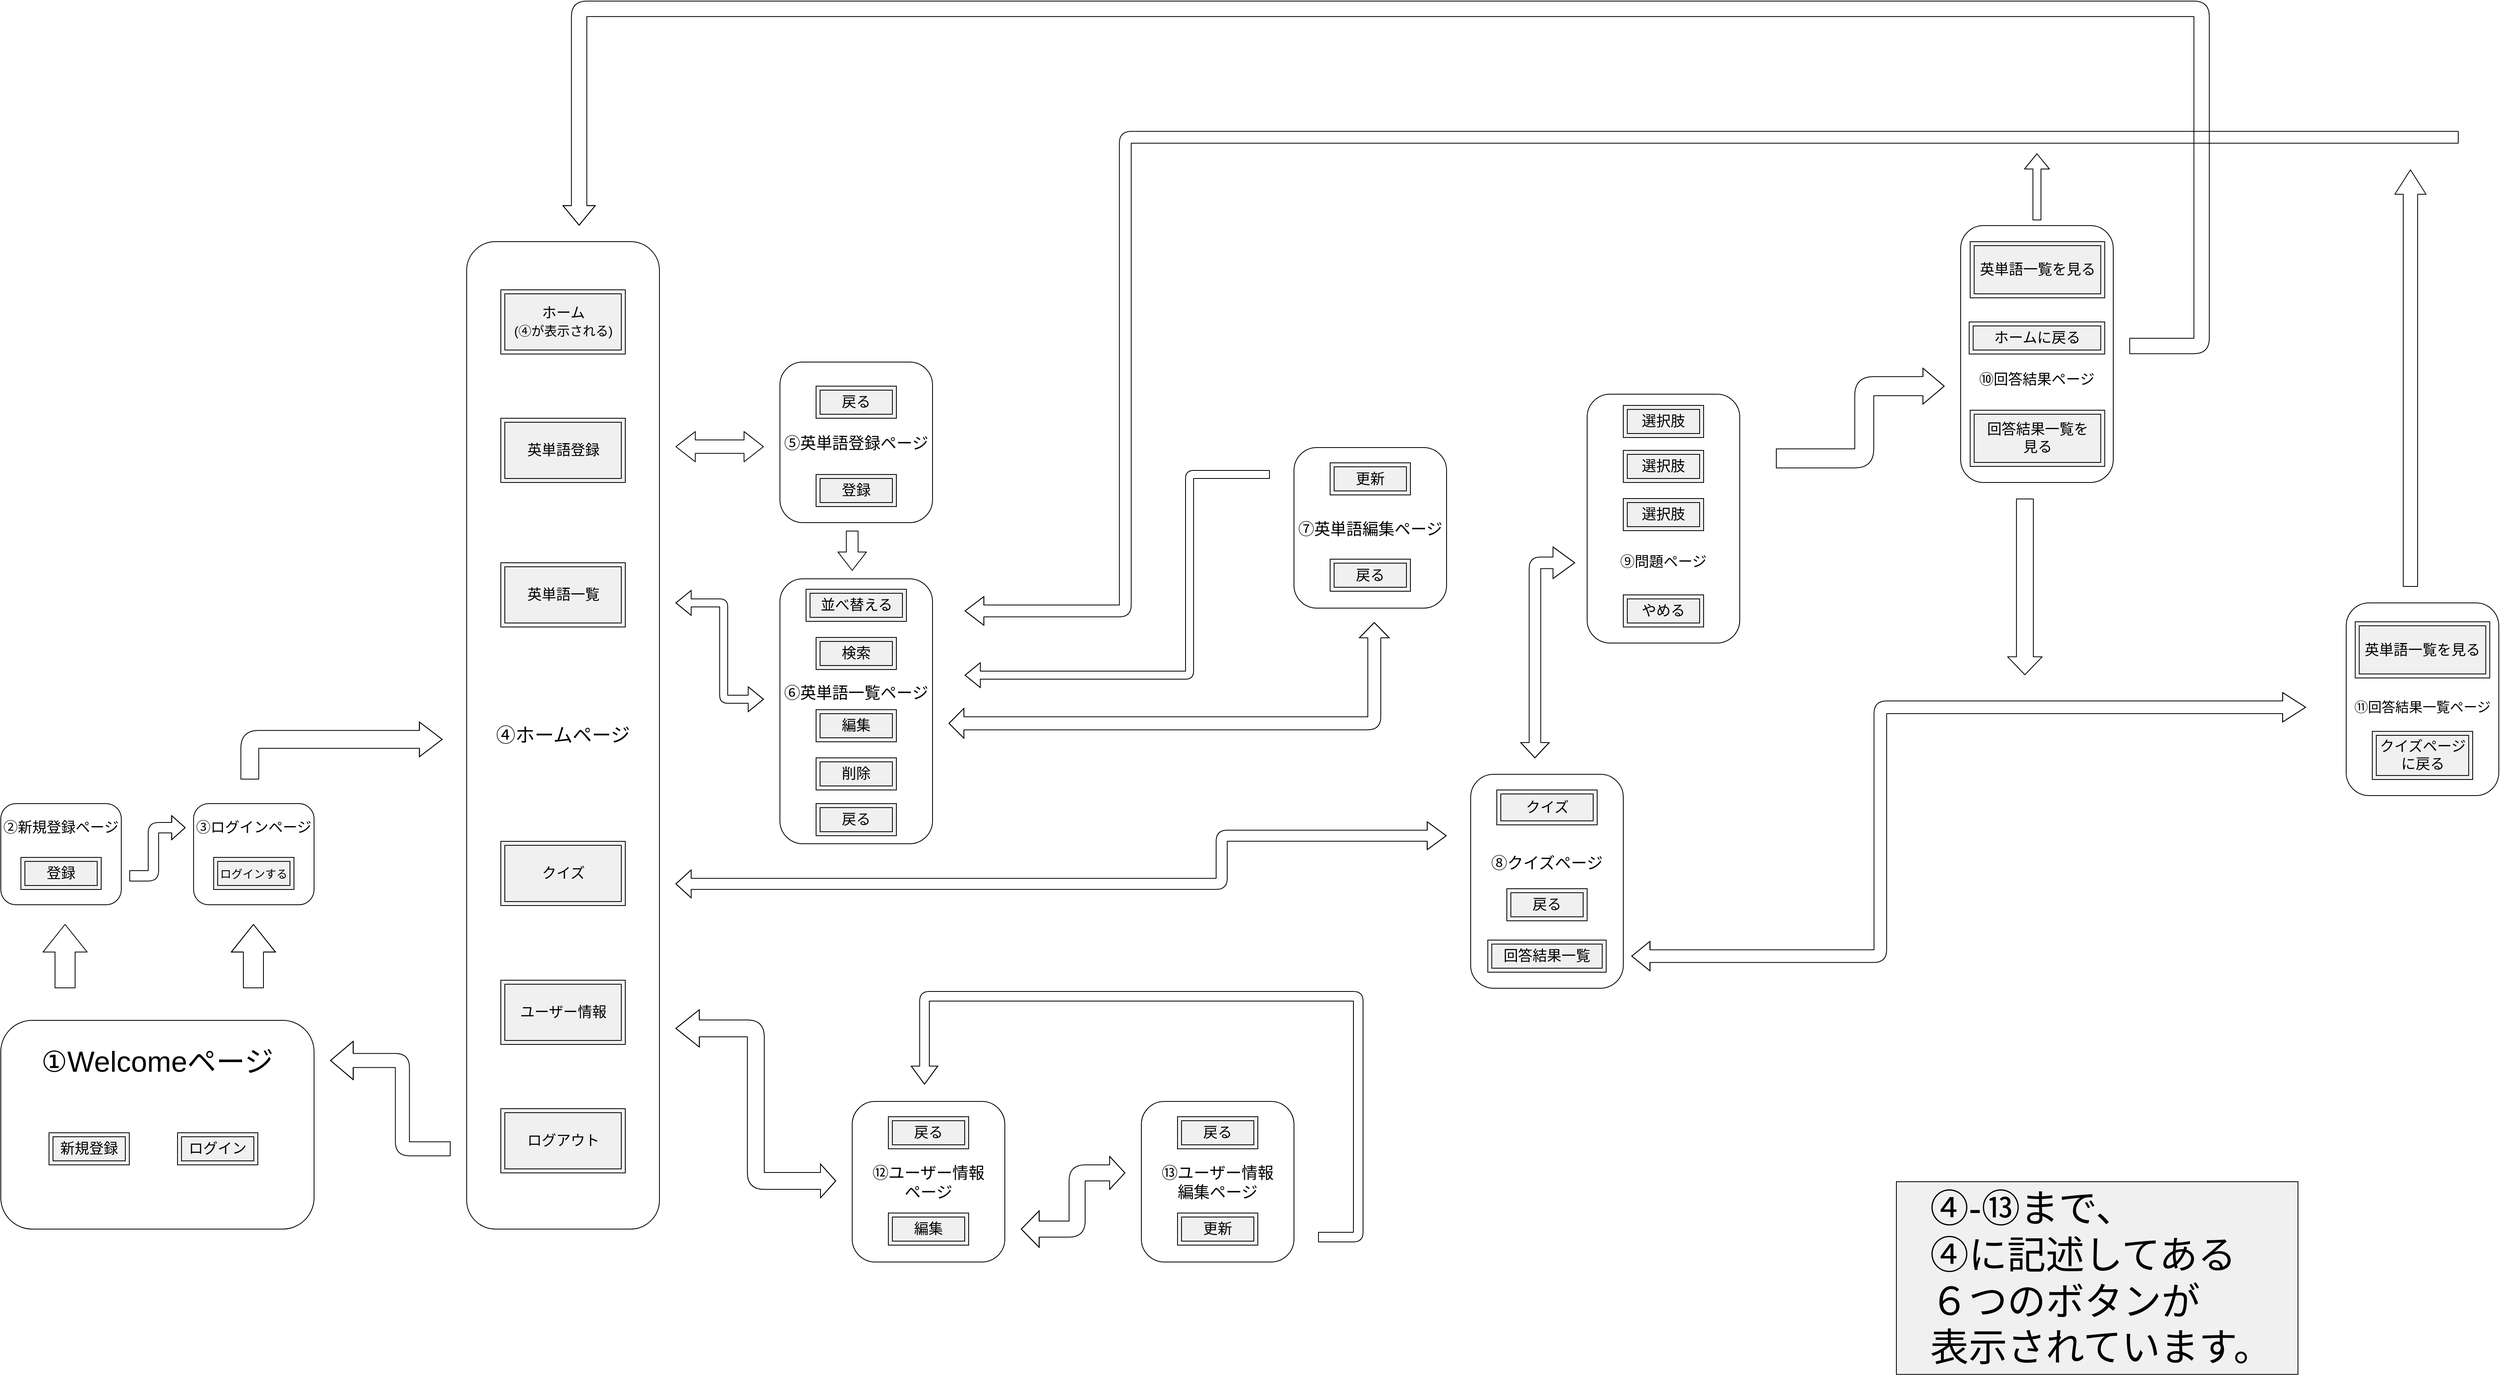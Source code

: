 <mxfile>
    <diagram id="eeRmMyjX6al6sOS1wHxZ" name="ページ1">
        <mxGraphModel dx="3563" dy="2704" grid="1" gridSize="10" guides="1" tooltips="1" connect="1" arrows="1" fold="1" page="1" pageScale="1" pageWidth="1169" pageHeight="827" background="none" math="0" shadow="0">
            <root>
                <mxCell id="0"/>
                <mxCell id="1" parent="0"/>
                <mxCell id="pjCaoodRMKd7GvoV4DiN-74" value="&lt;font style=&quot;font-size: 24px;&quot;&gt;④ホームページ&lt;br&gt;&lt;/font&gt;" style="rounded=1;whiteSpace=wrap;html=1;" parent="1" vertex="1">
                    <mxGeometry x="660" y="70" width="240" height="1230" as="geometry"/>
                </mxCell>
                <mxCell id="pjCaoodRMKd7GvoV4DiN-76" value="&lt;font style=&quot;font-size: 18px;&quot;&gt;②新規登録ページ&lt;br&gt;&lt;br&gt;&lt;br&gt;&lt;br&gt;&lt;/font&gt;" style="rounded=1;whiteSpace=wrap;html=1;" parent="1" vertex="1">
                    <mxGeometry x="80" y="770" width="150" height="126" as="geometry"/>
                </mxCell>
                <mxCell id="pjCaoodRMKd7GvoV4DiN-77" value="&lt;font style=&quot;&quot;&gt;&lt;font style=&quot;font-size: 36px;&quot;&gt;①Welcomeページ&lt;br&gt;&lt;/font&gt;&lt;br&gt;&lt;br&gt;&lt;br&gt;&lt;br&gt;&lt;br&gt;&lt;br&gt;&lt;br&gt;&lt;br&gt;&lt;br&gt;&lt;br&gt;&lt;br&gt;&lt;/font&gt;" style="rounded=1;whiteSpace=wrap;html=1;" parent="1" vertex="1">
                    <mxGeometry x="80" y="1040" width="390" height="260" as="geometry"/>
                </mxCell>
                <mxCell id="4" value="&lt;font style=&quot;font-size: 18px;&quot;&gt;③ログインページ&lt;br&gt;&lt;br&gt;&lt;br&gt;&lt;br&gt;&lt;/font&gt;" style="rounded=1;whiteSpace=wrap;html=1;" parent="1" vertex="1">
                    <mxGeometry x="320" y="770" width="150" height="126" as="geometry"/>
                </mxCell>
                <mxCell id="13" value="&lt;blockquote style=&quot;margin: 0 0 0 40px; border: none; padding: 0px;&quot;&gt;&lt;div style=&quot;&quot;&gt;&lt;span style=&quot;font-size: 48px; background-color: initial;&quot;&gt;④-⑬まで、&lt;/span&gt;&lt;/div&gt;&lt;div style=&quot;&quot;&gt;&lt;span style=&quot;font-size: 48px; background-color: initial;&quot;&gt;④に記述してある&lt;/span&gt;&lt;/div&gt;&lt;font style=&quot;font-size: 48px;&quot;&gt;&lt;div style=&quot;&quot;&gt;&lt;span style=&quot;background-color: initial;&quot;&gt;６つのボタンが&lt;/span&gt;&lt;/div&gt;&lt;div style=&quot;&quot;&gt;&lt;span style=&quot;background-color: initial;&quot;&gt;表示されています。&lt;/span&gt;&lt;/div&gt;&lt;/font&gt;&lt;/blockquote&gt;" style="text;html=1;align=left;verticalAlign=middle;resizable=0;points=[];autosize=1;strokeColor=#000000;fillColor=#F0F0F0;fontSize=36;" parent="1" vertex="1">
                    <mxGeometry x="2440" y="1241" width="500" height="240" as="geometry"/>
                </mxCell>
                <mxCell id="28" value="Entity" style="shape=ext;margin=3;double=1;whiteSpace=wrap;html=1;align=center;strokeColor=#000000;fontSize=18;fillColor=#F0F0F0;" parent="1" vertex="1">
                    <mxGeometry x="105" y="837" width="100" height="40" as="geometry"/>
                </mxCell>
                <mxCell id="30" value="&lt;span style=&quot;background-color: rgb(240, 240, 240);&quot;&gt;&lt;font color=&quot;#000000&quot;&gt;新規登録&lt;/font&gt;&lt;/span&gt;" style="shape=ext;margin=3;double=1;whiteSpace=wrap;html=1;align=center;strokeColor=#000000;fontSize=18;fillColor=#F0F0F0;" parent="1" vertex="1">
                    <mxGeometry x="140" y="1180" width="100" height="40" as="geometry"/>
                </mxCell>
                <mxCell id="31" value="&lt;font color=&quot;#000000&quot;&gt;&lt;span style=&quot;background-color: rgb(240, 240, 240);&quot;&gt;ログイン&lt;/span&gt;&lt;/font&gt;" style="shape=ext;margin=3;double=1;whiteSpace=wrap;html=1;align=center;strokeColor=#000000;fontSize=18;fillColor=#F0F0F0;" parent="1" vertex="1">
                    <mxGeometry x="300" y="1180" width="100" height="40" as="geometry"/>
                </mxCell>
                <mxCell id="32" value="&lt;font color=&quot;#000000&quot;&gt;&lt;span style=&quot;background-color: rgb(240, 240, 240);&quot;&gt;登録&lt;/span&gt;&lt;/font&gt;" style="shape=ext;margin=3;double=1;whiteSpace=wrap;html=1;align=center;strokeColor=#000000;fontSize=18;fillColor=#F0F0F0;" parent="1" vertex="1">
                    <mxGeometry x="105" y="837" width="100" height="40" as="geometry"/>
                </mxCell>
                <mxCell id="39" value="&lt;font color=&quot;#000000&quot;&gt;&lt;span style=&quot;background-color: rgb(240, 240, 240);&quot;&gt;クイズ&lt;/span&gt;&lt;/font&gt;" style="shape=ext;margin=3;double=1;whiteSpace=wrap;html=1;align=center;strokeColor=#000000;fontSize=18;fillColor=#F0F0F0;" parent="1" vertex="1">
                    <mxGeometry x="702.5" y="817" width="155" height="80" as="geometry"/>
                </mxCell>
                <mxCell id="40" value="&lt;span style=&quot;color: rgb(0, 0, 0); background-color: rgb(240, 240, 240);&quot;&gt;ユーザー情報&lt;/span&gt;" style="shape=ext;margin=3;double=1;whiteSpace=wrap;html=1;align=center;strokeColor=#000000;fontSize=18;fillColor=#F0F0F0;" parent="1" vertex="1">
                    <mxGeometry x="702.5" y="990" width="155" height="80" as="geometry"/>
                </mxCell>
                <mxCell id="41" value="&lt;span style=&quot;color: rgb(0, 0, 0); background-color: rgb(240, 240, 240);&quot;&gt;ログアウト&lt;/span&gt;" style="shape=ext;margin=3;double=1;whiteSpace=wrap;html=1;align=center;strokeColor=#000000;fontSize=18;fillColor=#F0F0F0;" parent="1" vertex="1">
                    <mxGeometry x="702.5" y="1150" width="155" height="80" as="geometry"/>
                </mxCell>
                <mxCell id="57" value="" style="shape=flexArrow;endArrow=classic;html=1;endWidth=29;endSize=11.13;width=25;" parent="1" edge="1">
                    <mxGeometry width="50" height="50" relative="1" as="geometry">
                        <mxPoint x="160" y="1000" as="sourcePoint"/>
                        <mxPoint x="160" y="920" as="targetPoint"/>
                    </mxGeometry>
                </mxCell>
                <mxCell id="58" value="" style="shape=flexArrow;endArrow=classic;html=1;endWidth=29;endSize=11.13;width=25;" parent="1" edge="1">
                    <mxGeometry width="50" height="50" relative="1" as="geometry">
                        <mxPoint x="394.5" y="1000" as="sourcePoint"/>
                        <mxPoint x="394.5" y="920" as="targetPoint"/>
                        <Array as="points">
                            <mxPoint x="394.5" y="970"/>
                        </Array>
                    </mxGeometry>
                </mxCell>
                <mxCell id="59" value="&lt;font style=&quot;font-size: 14px;&quot; color=&quot;#000000&quot;&gt;&lt;span style=&quot;background-color: rgb(240, 240, 240);&quot;&gt;ログインする&lt;/span&gt;&lt;/font&gt;" style="shape=ext;margin=3;double=1;whiteSpace=wrap;html=1;align=center;strokeColor=#000000;fontSize=18;fillColor=#F0F0F0;" parent="1" vertex="1">
                    <mxGeometry x="345" y="837" width="100" height="40" as="geometry"/>
                </mxCell>
                <mxCell id="60" value="" style="shape=flexArrow;endArrow=classic;html=1;endWidth=29.375;endSize=9.087;width=17.5;" parent="1" edge="1">
                    <mxGeometry width="50" height="50" relative="1" as="geometry">
                        <mxPoint x="640" y="1200" as="sourcePoint"/>
                        <mxPoint x="490" y="1090" as="targetPoint"/>
                        <Array as="points">
                            <mxPoint x="580" y="1200"/>
                            <mxPoint x="580" y="1090"/>
                        </Array>
                    </mxGeometry>
                </mxCell>
                <mxCell id="74" value="" style="shape=flexArrow;endArrow=classic;html=1;fontSize=14;width=22.286;endSize=9.103;" parent="1" edge="1">
                    <mxGeometry width="50" height="50" relative="1" as="geometry">
                        <mxPoint x="390" y="740" as="sourcePoint"/>
                        <mxPoint x="630" y="690" as="targetPoint"/>
                        <Array as="points">
                            <mxPoint x="390" y="690"/>
                        </Array>
                    </mxGeometry>
                </mxCell>
                <mxCell id="81" value="&lt;span style=&quot;color: rgb(0, 0, 0); background-color: rgb(240, 240, 240);&quot;&gt;ホーム&lt;br&gt;&lt;font size=&quot;3&quot;&gt;(④が表示される)&lt;/font&gt;&lt;br&gt;&lt;/span&gt;" style="shape=ext;margin=3;double=1;whiteSpace=wrap;html=1;align=center;strokeColor=#000000;fontSize=18;fillColor=#F0F0F0;" parent="1" vertex="1">
                    <mxGeometry x="702.5" y="130" width="155" height="80" as="geometry"/>
                </mxCell>
                <mxCell id="82" value="" style="shape=flexArrow;endArrow=classic;html=1;endWidth=16;endSize=5.262;width=12.973;" parent="1" edge="1">
                    <mxGeometry width="50" height="50" relative="1" as="geometry">
                        <mxPoint x="240" y="860" as="sourcePoint"/>
                        <mxPoint x="310" y="800" as="targetPoint"/>
                        <Array as="points">
                            <mxPoint x="270" y="860"/>
                            <mxPoint x="270" y="800"/>
                        </Array>
                    </mxGeometry>
                </mxCell>
                <mxCell id="83" value="&lt;span style=&quot;color: rgb(0, 0, 0); background-color: rgb(240, 240, 240);&quot;&gt;英単語登録&lt;br&gt;&lt;/span&gt;" style="shape=ext;margin=3;double=1;whiteSpace=wrap;html=1;align=center;strokeColor=#000000;fontSize=18;fillColor=#F0F0F0;" parent="1" vertex="1">
                    <mxGeometry x="702.5" y="290" width="155" height="80" as="geometry"/>
                </mxCell>
                <mxCell id="85" value="&lt;span style=&quot;color: rgb(0, 0, 0); background-color: rgb(240, 240, 240);&quot;&gt;英単語一覧&lt;br&gt;&lt;/span&gt;" style="shape=ext;margin=3;double=1;whiteSpace=wrap;html=1;align=center;strokeColor=#000000;fontSize=18;fillColor=#F0F0F0;" parent="1" vertex="1">
                    <mxGeometry x="702.5" y="470" width="155" height="80" as="geometry"/>
                </mxCell>
                <mxCell id="86" value="&lt;font style=&quot;font-size: 20px;&quot;&gt;⑫ユーザー情報&lt;br&gt;ページ&lt;/font&gt;" style="rounded=1;whiteSpace=wrap;html=1;" parent="1" vertex="1">
                    <mxGeometry x="1140" y="1141" width="190" height="200" as="geometry"/>
                </mxCell>
                <mxCell id="87" value="&lt;font color=&quot;#000000&quot;&gt;&lt;span style=&quot;background-color: rgb(240, 240, 240);&quot;&gt;戻る&lt;/span&gt;&lt;/font&gt;&lt;span style=&quot;color: rgba(0, 0, 0, 0); font-family: monospace; font-size: 0px; text-align: start;&quot;&gt;%3CmxGraphModel%3E%3Croot%3E%3CmxCell%20id%3D%220%22%2F%3E%3CmxCell%20id%3D%221%22%20parent%3D%220%22%2F%3E%3CmxCell%20id%3D%222%22%20value%3D%22%26lt%3Bfont%20color%3D%26quot%3B%23000000%26quot%3B%26gt%3B%26lt%3Bspan%20style%3D%26quot%3Bbackground-color%3A%20rgb(240%2C%20240%2C%20240)%3B%26quot%3B%26gt%3B%E3%83%AD%E3%82%B0%E3%82%A4%E3%83%B3%26lt%3B%2Fspan%26gt%3B%26lt%3B%2Ffont%26gt%3B%22%20style%3D%22shape%3Dext%3Bmargin%3D3%3Bdouble%3D1%3BwhiteSpace%3Dwrap%3Bhtml%3D1%3Balign%3Dcenter%3BstrokeColor%3D%23000000%3BfontSize%3D18%3BfillColor%3D%23F0F0F0%3B%22%20vertex%3D%221%22%20parent%3D%221%22%3E%3CmxGeometry%20x%3D%22300%22%20y%3D%221180%22%20width%3D%22100%22%20height%3D%2240%22%20as%3D%22geometry%22%2F%3E%3C%2FmxCell%3E%3C%2Froot%3E%3C%2FmxGraphModel%3E&lt;/span&gt;" style="shape=ext;margin=3;double=1;whiteSpace=wrap;html=1;align=center;strokeColor=#000000;fontSize=18;fillColor=#F0F0F0;" parent="1" vertex="1">
                    <mxGeometry x="1185" y="1160" width="100" height="40" as="geometry"/>
                </mxCell>
                <mxCell id="88" value="" style="shape=flexArrow;endArrow=classic;startArrow=classic;html=1;fontSize=20;startWidth=24.444;startSize=9.389;width=21.053;" parent="1" edge="1">
                    <mxGeometry width="100" height="100" relative="1" as="geometry">
                        <mxPoint x="920" y="1050" as="sourcePoint"/>
                        <mxPoint x="1120" y="1240" as="targetPoint"/>
                        <Array as="points">
                            <mxPoint x="1020" y="1050"/>
                            <mxPoint x="1020" y="1240"/>
                        </Array>
                    </mxGeometry>
                </mxCell>
                <mxCell id="89" value="&lt;font color=&quot;#000000&quot;&gt;&lt;span style=&quot;background-color: rgb(240, 240, 240);&quot;&gt;編集&lt;/span&gt;&lt;/font&gt;" style="shape=ext;margin=3;double=1;whiteSpace=wrap;html=1;align=center;strokeColor=#000000;fontSize=18;fillColor=#F0F0F0;" parent="1" vertex="1">
                    <mxGeometry x="1185" y="1280" width="100" height="40" as="geometry"/>
                </mxCell>
                <mxCell id="91" value="&lt;font style=&quot;font-size: 20px;&quot;&gt;⑬ユーザー情報&lt;br&gt;編集ページ&lt;/font&gt;" style="rounded=1;whiteSpace=wrap;html=1;" parent="1" vertex="1">
                    <mxGeometry x="1500" y="1141" width="190" height="200" as="geometry"/>
                </mxCell>
                <mxCell id="92" value="&lt;font color=&quot;#000000&quot;&gt;&lt;span style=&quot;background-color: rgb(240, 240, 240);&quot;&gt;戻る&lt;/span&gt;&lt;/font&gt;&lt;span style=&quot;color: rgba(0, 0, 0, 0); font-family: monospace; font-size: 0px; text-align: start;&quot;&gt;%3CmxGraphModel%3E%3Croot%3E%3CmxCell%20id%3D%220%22%2F%3E%3CmxCell%20id%3D%221%22%20parent%3D%220%22%2F%3E%3CmxCell%20id%3D%222%22%20value%3D%22%26lt%3Bfont%20color%3D%26quot%3B%23000000%26quot%3B%26gt%3B%26lt%3Bspan%20style%3D%26quot%3Bbackground-color%3A%20rgb(240%2C%20240%2C%20240)%3B%26quot%3B%26gt%3B%E3%83%AD%E3%82%B0%E3%82%A4%E3%83%B3%26lt%3B%2Fspan%26gt%3B%26lt%3B%2Ffont%26gt%3B%22%20style%3D%22shape%3Dext%3Bmargin%3D3%3Bdouble%3D1%3BwhiteSpace%3Dwrap%3Bhtml%3D1%3Balign%3Dcenter%3BstrokeColor%3D%23000000%3BfontSize%3D18%3BfillColor%3D%23F0F0F0%3B%22%20vertex%3D%221%22%20parent%3D%221%22%3E%3CmxGeometry%20x%3D%22300%22%20y%3D%221180%22%20width%3D%22100%22%20height%3D%2240%22%20as%3D%22geometry%22%2F%3E%3C%2FmxCell%3E%3C%2Froot%3E%3C%2FmxGraphModel%3E&lt;/span&gt;" style="shape=ext;margin=3;double=1;whiteSpace=wrap;html=1;align=center;strokeColor=#000000;fontSize=18;fillColor=#F0F0F0;" parent="1" vertex="1">
                    <mxGeometry x="1545" y="1160" width="100" height="40" as="geometry"/>
                </mxCell>
                <mxCell id="93" value="&lt;font color=&quot;#000000&quot;&gt;&lt;span style=&quot;background-color: rgb(240, 240, 240);&quot;&gt;更新&lt;/span&gt;&lt;/font&gt;" style="shape=ext;margin=3;double=1;whiteSpace=wrap;html=1;align=center;strokeColor=#000000;fontSize=18;fillColor=#F0F0F0;" parent="1" vertex="1">
                    <mxGeometry x="1545" y="1280" width="100" height="40" as="geometry"/>
                </mxCell>
                <mxCell id="94" value="" style="shape=flexArrow;endArrow=classic;startArrow=classic;html=1;fontSize=20;startWidth=24.545;startSize=7.091;width=20;" parent="1" edge="1">
                    <mxGeometry width="100" height="100" relative="1" as="geometry">
                        <mxPoint x="1350" y="1300" as="sourcePoint"/>
                        <mxPoint x="1480" y="1230" as="targetPoint"/>
                        <Array as="points">
                            <mxPoint x="1420" y="1300"/>
                            <mxPoint x="1420" y="1230"/>
                        </Array>
                    </mxGeometry>
                </mxCell>
                <mxCell id="95" value="" style="shape=flexArrow;endArrow=classic;html=1;fontSize=20;width=12;endSize=7.18;" parent="1" edge="1">
                    <mxGeometry width="50" height="50" relative="1" as="geometry">
                        <mxPoint x="1720" y="1310" as="sourcePoint"/>
                        <mxPoint x="1230" y="1120" as="targetPoint"/>
                        <Array as="points">
                            <mxPoint x="1770" y="1310"/>
                            <mxPoint x="1770" y="1010"/>
                            <mxPoint x="1230" y="1010"/>
                        </Array>
                    </mxGeometry>
                </mxCell>
                <mxCell id="97" value="&lt;font style=&quot;font-size: 20px;&quot;&gt;⑧クイズページ&lt;br&gt;&lt;br&gt;&lt;br&gt;&lt;/font&gt;" style="rounded=1;whiteSpace=wrap;html=1;" parent="1" vertex="1">
                    <mxGeometry x="1910" y="733.5" width="190" height="266.5" as="geometry"/>
                </mxCell>
                <mxCell id="98" value="&lt;font color=&quot;#000000&quot;&gt;&lt;span style=&quot;background-color: rgb(240, 240, 240);&quot;&gt;戻る&lt;/span&gt;&lt;/font&gt;&lt;span style=&quot;color: rgba(0, 0, 0, 0); font-family: monospace; font-size: 0px; text-align: start;&quot;&gt;%3CmxGraphModel%3E%3Croot%3E%3CmxCell%20id%3D%220%22%2F%3E%3CmxCell%20id%3D%221%22%20parent%3D%220%22%2F%3E%3CmxCell%20id%3D%222%22%20value%3D%22%26lt%3Bfont%20color%3D%26quot%3B%23000000%26quot%3B%26gt%3B%26lt%3Bspan%20style%3D%26quot%3Bbackground-color%3A%20rgb(240%2C%20240%2C%20240)%3B%26quot%3B%26gt%3B%E3%83%AD%E3%82%B0%E3%82%A4%E3%83%B3%26lt%3B%2Fspan%26gt%3B%26lt%3B%2Ffont%26gt%3B%22%20style%3D%22shape%3Dext%3Bmargin%3D3%3Bdouble%3D1%3BwhiteSpace%3Dwrap%3Bhtml%3D1%3Balign%3Dcenter%3BstrokeColor%3D%23000000%3BfontSize%3D18%3BfillColor%3D%23F0F0F0%3B%22%20vertex%3D%221%22%20parent%3D%221%22%3E%3CmxGeometry%20x%3D%22300%22%20y%3D%221180%22%20width%3D%22100%22%20height%3D%2240%22%20as%3D%22geometry%22%2F%3E%3C%2FmxCell%3E%3C%2Froot%3E%3C%2FmxGraphModel%3E&lt;/span&gt;" style="shape=ext;margin=3;double=1;whiteSpace=wrap;html=1;align=center;strokeColor=#000000;fontSize=18;fillColor=#F0F0F0;" parent="1" vertex="1">
                    <mxGeometry x="1955" y="876" width="100" height="40" as="geometry"/>
                </mxCell>
                <mxCell id="99" value="&lt;font color=&quot;#000000&quot;&gt;&lt;span style=&quot;background-color: rgb(240, 240, 240);&quot;&gt;クイズ&lt;br&gt;&lt;/span&gt;&lt;/font&gt;" style="shape=ext;margin=3;double=1;whiteSpace=wrap;html=1;align=center;strokeColor=#000000;fontSize=18;fillColor=#F0F0F0;" parent="1" vertex="1">
                    <mxGeometry x="1942.5" y="753" width="125" height="43.5" as="geometry"/>
                </mxCell>
                <mxCell id="102" value="&lt;font color=&quot;#000000&quot;&gt;&lt;span style=&quot;background-color: rgb(240, 240, 240);&quot;&gt;回答結果一覧&lt;/span&gt;&lt;/font&gt;" style="shape=ext;margin=3;double=1;whiteSpace=wrap;html=1;align=center;strokeColor=#000000;fontSize=18;fillColor=#F0F0F0;" parent="1" vertex="1">
                    <mxGeometry x="1931.25" y="940" width="147.5" height="40" as="geometry"/>
                </mxCell>
                <mxCell id="103" value="" style="shape=flexArrow;endArrow=classic;startArrow=classic;html=1;fontSize=20;width=13.793;endSize=7.538;" parent="1" edge="1">
                    <mxGeometry width="100" height="100" relative="1" as="geometry">
                        <mxPoint x="920" y="870" as="sourcePoint"/>
                        <mxPoint x="1880" y="810" as="targetPoint"/>
                        <Array as="points">
                            <mxPoint x="1600" y="870"/>
                            <mxPoint x="1600" y="810"/>
                        </Array>
                    </mxGeometry>
                </mxCell>
                <mxCell id="119" value="&lt;font style=&quot;font-size: 17px;&quot;&gt;&lt;br&gt;⑪回答結果一覧ページ&lt;br&gt;&lt;/font&gt;" style="rounded=1;whiteSpace=wrap;html=1;" parent="1" vertex="1">
                    <mxGeometry x="3000" y="520" width="190" height="240" as="geometry"/>
                </mxCell>
                <mxCell id="120" value="&lt;font color=&quot;#000000&quot;&gt;&lt;span style=&quot;background-color: rgb(240, 240, 240);&quot;&gt;クイズページに戻る&lt;/span&gt;&lt;/font&gt;&lt;span style=&quot;color: rgba(0, 0, 0, 0); font-family: monospace; font-size: 0px; text-align: start;&quot;&gt;%3CmxGraphModel%3E%3Croot%3E%3CmxCell%20id%3D%220%22%2F%3E%3CmxCell%20id%3D%221%22%20parent%3D%220%22%2F%3E%3CmxCell%20id%3D%222%22%20value%3D%22%26lt%3Bfont%20color%3D%26quot%3B%23000000%26quot%3B%26gt%3B%26lt%3Bspan%20style%3D%26quot%3Bbackground-color%3A%20rgb(240%2C%20240%2C%20240)%3B%26quot%3B%26gt%3B%E3%83%AD%E3%82%B0%E3%82%A4%E3%83%B3%26lt%3B%2Fspan%26gt%3B%26lt%3B%2Ffont%26gt%3B%22%20style%3D%22shape%3Dext%3Bmargin%3D3%3Bdouble%3D1%3BwhiteSpace%3Dwrap%3Bhtml%3D1%3Balign%3Dcenter%3BstrokeColor%3D%23000000%3BfontSize%3D18%3BfillColor%3D%23F0F0F0%3B%22%20vertex%3D%221%22%20parent%3D%221%22%3E%3CmxGeometry%20x%3D%22300%22%20y%3D%221180%22%20width%3D%22100%22%20height%3D%2240%22%20as%3D%22geometry%22%2F%3E%3C%2FmxCell%3E%3C%2Froot%3E%3C%2FmxGraphModel%3E&lt;/span&gt;" style="shape=ext;margin=3;double=1;whiteSpace=wrap;html=1;align=center;strokeColor=#000000;fontSize=18;fillColor=#F0F0F0;" parent="1" vertex="1">
                    <mxGeometry x="3032.5" y="680" width="125" height="60" as="geometry"/>
                </mxCell>
                <mxCell id="122" value="" style="shape=flexArrow;endArrow=classic;startArrow=classic;html=1;fontSize=18;width=15.714;endSize=9.204;startSize=7.236;" parent="1" edge="1">
                    <mxGeometry width="100" height="100" relative="1" as="geometry">
                        <mxPoint x="2110" y="960" as="sourcePoint"/>
                        <mxPoint x="2950" y="650" as="targetPoint"/>
                        <Array as="points">
                            <mxPoint x="2420" y="960"/>
                            <mxPoint x="2420" y="650"/>
                        </Array>
                    </mxGeometry>
                </mxCell>
                <mxCell id="132" value="&lt;font style=&quot;font-size: 18px;&quot;&gt;&lt;br&gt;&lt;br&gt;&lt;br&gt;&lt;br&gt;&lt;br&gt;⑨問題ページ&lt;/font&gt;" style="rounded=1;whiteSpace=wrap;html=1;" parent="1" vertex="1">
                    <mxGeometry x="2055" y="260" width="190" height="310" as="geometry"/>
                </mxCell>
                <mxCell id="133" value="&lt;font color=&quot;#000000&quot;&gt;&lt;span style=&quot;background-color: rgb(240, 240, 240);&quot;&gt;やめる&lt;/span&gt;&lt;/font&gt;" style="shape=ext;margin=3;double=1;whiteSpace=wrap;html=1;align=center;strokeColor=#000000;fontSize=18;fillColor=#F0F0F0;" parent="1" vertex="1">
                    <mxGeometry x="2100" y="510" width="100" height="40" as="geometry"/>
                </mxCell>
                <mxCell id="134" value="&lt;font color=&quot;#000000&quot;&gt;&lt;span style=&quot;background-color: rgb(240, 240, 240);&quot;&gt;選択肢&lt;/span&gt;&lt;/font&gt;" style="shape=ext;margin=3;double=1;whiteSpace=wrap;html=1;align=center;strokeColor=#000000;fontSize=18;fillColor=#F0F0F0;" parent="1" vertex="1">
                    <mxGeometry x="2100" y="390" width="100" height="40" as="geometry"/>
                </mxCell>
                <mxCell id="135" value="&lt;font color=&quot;#000000&quot;&gt;&lt;span style=&quot;background-color: rgb(240, 240, 240);&quot;&gt;選択肢&lt;/span&gt;&lt;/font&gt;" style="shape=ext;margin=3;double=1;whiteSpace=wrap;html=1;align=center;strokeColor=#000000;fontSize=18;fillColor=#F0F0F0;" parent="1" vertex="1">
                    <mxGeometry x="2100" y="330" width="100" height="40" as="geometry"/>
                </mxCell>
                <mxCell id="136" value="&lt;font color=&quot;#000000&quot;&gt;&lt;span style=&quot;background-color: rgb(240, 240, 240);&quot;&gt;選択肢&lt;/span&gt;&lt;/font&gt;" style="shape=ext;margin=3;double=1;whiteSpace=wrap;html=1;align=center;strokeColor=#000000;fontSize=18;fillColor=#F0F0F0;" parent="1" vertex="1">
                    <mxGeometry x="2100" y="274" width="100" height="40" as="geometry"/>
                </mxCell>
                <mxCell id="137" value="" style="shape=flexArrow;endArrow=classic;startArrow=classic;html=1;fontSize=18;endWidth=24.022;endSize=8.67;width=14.375;" parent="1" edge="1">
                    <mxGeometry width="100" height="100" relative="1" as="geometry">
                        <mxPoint x="1990" y="713.5" as="sourcePoint"/>
                        <mxPoint x="2040" y="470" as="targetPoint"/>
                        <Array as="points">
                            <mxPoint x="1990" y="470"/>
                        </Array>
                    </mxGeometry>
                </mxCell>
                <mxCell id="138" value="&lt;font style=&quot;font-size: 18px;&quot;&gt;&lt;br&gt;&lt;br&gt;&lt;br&gt;&lt;br&gt;&lt;br&gt;&lt;br&gt;⑩回答結果ページ&lt;br&gt;&lt;br&gt;&lt;br&gt;&lt;br&gt;&lt;/font&gt;" style="rounded=1;whiteSpace=wrap;html=1;" parent="1" vertex="1">
                    <mxGeometry x="2520" y="50" width="190" height="320" as="geometry"/>
                </mxCell>
                <mxCell id="139" value="&lt;font color=&quot;#000000&quot;&gt;&lt;span style=&quot;background-color: rgb(240, 240, 240);&quot;&gt;ホームに戻る&lt;/span&gt;&lt;/font&gt;" style="shape=ext;margin=3;double=1;whiteSpace=wrap;html=1;align=center;strokeColor=#000000;fontSize=18;fillColor=#F0F0F0;" parent="1" vertex="1">
                    <mxGeometry x="2530.62" y="170" width="168.75" height="40" as="geometry"/>
                </mxCell>
                <mxCell id="140" value="&lt;font color=&quot;#000000&quot;&gt;&lt;span style=&quot;background-color: rgb(240, 240, 240);&quot;&gt;英単語一覧を見る&lt;/span&gt;&lt;/font&gt;&lt;span style=&quot;color: rgba(0, 0, 0, 0); font-family: monospace; font-size: 0px; text-align: start;&quot;&gt;%3CmxGraphModel%3E%3Croot%3E%3CmxCell%20id%3D%220%22%2F%3E%3CmxCell%20id%3D%221%22%20parent%3D%220%22%2F%3E%3CmxCell%20id%3D%222%22%20value%3D%22%26lt%3Bfont%20style%3D%26quot%3Bfont-size%3A%2017px%3B%26quot%3B%26gt%3B%26lt%3Bbr%26gt%3B%E2%91%AC%E3%82%AF%E3%82%A4%E3%82%BA%E7%B5%90%E6%9E%9C%E4%B8%80%E8%A6%A7%E3%83%9A%E3%83%BC%E3%82%B8%26lt%3Bbr%26gt%3B%EF%BC%88%E6%84%8F%E5%91%B3%E3%82%92%E7%AD%94%E3%81%88%E3%82%8B%EF%BC%89%26lt%3B%2Ffont%26gt%3B%22%20style%3D%22rounded%3D1%3BwhiteSpace%3Dwrap%3Bhtml%3D1%3B%22%20vertex%3D%221%22%20parent%3D%221%22%3E%3CmxGeometry%20x%3D%221840%22%20y%3D%22540%22%20width%3D%22190%22%20height%3D%22240%22%20as%3D%22geometry%22%2F%3E%3C%2FmxCell%3E%3CmxCell%20id%3D%223%22%20value%3D%22%26lt%3Bfont%20color%3D%26quot%3B%23000000%26quot%3B%26gt%3B%26lt%3Bspan%20style%3D%26quot%3Bbackground-color%3A%20rgb(240%2C%20240%2C%20240)%3B%26quot%3B%26gt%3B%E6%88%BB%E3%82%8B%26lt%3B%2Fspan%26gt%3B%26lt%3B%2Ffont%26gt%3B%26lt%3Bspan%20style%3D%26quot%3Bcolor%3A%20rgba(0%2C%200%2C%200%2C%200)%3B%20font-family%3A%20monospace%3B%20font-size%3A%200px%3B%20text-align%3A%20start%3B%26quot%3B%26gt%3B%253CmxGraphModel%253E%253Croot%253E%253CmxCell%2520id%253D%25220%2522%252F%253E%253CmxCell%2520id%253D%25221%2522%2520parent%253D%25220%2522%252F%253E%253CmxCell%2520id%253D%25222%2522%2520value%253D%2522%2526lt%253Bfont%2520color%253D%2526quot%253B%2523000000%2526quot%253B%2526gt%253B%2526lt%253Bspan%2520style%253D%2526quot%253Bbackground-color%253A%2520rgb(240%252C%2520240%252C%2520240)%253B%2526quot%253B%2526gt%253B%25E3%2583%25AD%25E3%2582%25B0%25E3%2582%25A4%25E3%2583%25B3%2526lt%253B%252Fspan%2526gt%253B%2526lt%253B%252Ffont%2526gt%253B%2522%2520style%253D%2522shape%253Dext%253Bmargin%253D3%253Bdouble%253D1%253BwhiteSpace%253Dwrap%253Bhtml%253D1%253Balign%253Dcenter%253BstrokeColor%253D%2523000000%253BfontSize%253D18%253BfillColor%253D%2523F0F0F0%253B%2522%2520vertex%253D%25221%2522%2520parent%253D%25221%2522%253E%253CmxGeometry%2520x%253D%2522300%2522%2520y%253D%25221180%2522%2520width%253D%2522100%2522%2520height%253D%252240%2522%2520as%253D%2522geometry%2522%252F%253E%253C%252FmxCell%253E%253C%252Froot%253E%253C%252FmxGraphModel%253E%26lt%3B%2Fspan%26gt%3B%22%20style%3D%22shape%3Dext%3Bmargin%3D3%3Bdouble%3D1%3BwhiteSpace%3Dwrap%3Bhtml%3D1%3Balign%3Dcenter%3BstrokeColor%3D%23000000%3BfontSize%3D18%3BfillColor%3D%23F0F0F0%3B%22%20vertex%3D%221%22%20parent%3D%221%22%3E%3CmxGeometry%20x%3D%221885%22%20y%3D%22710%22%20width%3D%22100%22%20height%3D%2240%22%20as%3D%22geometry%22%2F%3E%3C%2FmxCell%3E%3CmxCell%20id%3D%224%22%20value%3D%22%26lt%3Bfont%20color%3D%26quot%3B%23000000%26quot%3B%26gt%3B%26lt%3Bspan%20style%3D%26quot%3Bbackground-color%3A%20rgb(240%2C%20240%2C%20240)%3B%26quot%3B%26gt%3B%E8%8B%B1%E5%8D%98%E8%AA%9E%E4%B8%80%E8%A6%A7%E3%82%92%E8%A6%8B%E3%82%8B%26lt%3B%2Fspan%26gt%3B%26lt%3B%2Ffont%26gt%3B%22%20style%3D%22shape%3Dext%3Bmargin%3D3%3Bdouble%3D1%3BwhiteSpace%3Dwrap%3Bhtml%3D1%3Balign%3Dcenter%3BstrokeColor%3D%23000000%3BfontSize%3D18%3BfillColor%3D%23F0F0F0%3B%22%20vertex%3D%221%22%20parent%3D%221%22%3E%3CmxGeometry%20x%3D%221872.5%22%20y%3D%22557%22%20width%3D%22125%22%20height%3D%2270%22%20as%3D%22geometry%22%2F%3E%3C%2FmxCell%3E%3C%2Froot%3E%3C%2FmxGraphModel%3E&lt;/span&gt;" style="shape=ext;margin=3;double=1;whiteSpace=wrap;html=1;align=center;strokeColor=#000000;fontSize=18;fillColor=#F0F0F0;" parent="1" vertex="1">
                    <mxGeometry x="3011.25" y="543.5" width="167.5" height="70" as="geometry"/>
                </mxCell>
                <mxCell id="142" value="&lt;font color=&quot;#000000&quot;&gt;&lt;span style=&quot;background-color: rgb(240, 240, 240);&quot;&gt;回答結果一覧を&lt;br&gt;見る&lt;/span&gt;&lt;/font&gt;" style="shape=ext;margin=3;double=1;whiteSpace=wrap;html=1;align=center;strokeColor=#000000;fontSize=18;fillColor=#F0F0F0;" parent="1" vertex="1">
                    <mxGeometry x="2531.87" y="280" width="167.5" height="70" as="geometry"/>
                </mxCell>
                <mxCell id="146" value="" style="shape=flexArrow;endArrow=classic;html=1;fontSize=18;endWidth=21.053;endSize=7.137;width=21.053;" parent="1" edge="1">
                    <mxGeometry width="50" height="50" relative="1" as="geometry">
                        <mxPoint x="2600" y="390" as="sourcePoint"/>
                        <mxPoint x="2600" y="610" as="targetPoint"/>
                    </mxGeometry>
                </mxCell>
                <mxCell id="147" value="&lt;span style=&quot;font-size: 20px;&quot;&gt;⑥英単語一覧ページ&lt;br&gt;&lt;br&gt;&lt;br&gt;&lt;/span&gt;" style="rounded=1;whiteSpace=wrap;html=1;" parent="1" vertex="1">
                    <mxGeometry x="1050" y="490" width="190" height="330" as="geometry"/>
                </mxCell>
                <mxCell id="148" value="&lt;font color=&quot;#000000&quot;&gt;&lt;span style=&quot;background-color: rgb(240, 240, 240);&quot;&gt;検索&lt;/span&gt;&lt;/font&gt;" style="shape=ext;margin=3;double=1;whiteSpace=wrap;html=1;align=center;strokeColor=#000000;fontSize=18;fillColor=#F0F0F0;" parent="1" vertex="1">
                    <mxGeometry x="1095" y="563" width="100" height="40" as="geometry"/>
                </mxCell>
                <mxCell id="152" value="&lt;font style=&quot;font-size: 20px;&quot;&gt;⑦英単語編集ページ&lt;/font&gt;" style="rounded=1;whiteSpace=wrap;html=1;" parent="1" vertex="1">
                    <mxGeometry x="1690" y="326.5" width="190" height="200" as="geometry"/>
                </mxCell>
                <mxCell id="153" value="&lt;font color=&quot;#000000&quot;&gt;&lt;span style=&quot;background-color: rgb(240, 240, 240);&quot;&gt;更新&lt;/span&gt;&lt;/font&gt;" style="shape=ext;margin=3;double=1;whiteSpace=wrap;html=1;align=center;strokeColor=#000000;fontSize=18;fillColor=#F0F0F0;" parent="1" vertex="1">
                    <mxGeometry x="1735" y="345.5" width="100" height="40" as="geometry"/>
                </mxCell>
                <mxCell id="154" value="&lt;font color=&quot;#000000&quot;&gt;&lt;span style=&quot;background-color: rgb(240, 240, 240);&quot;&gt;戻る&lt;/span&gt;&lt;/font&gt;" style="shape=ext;margin=3;double=1;whiteSpace=wrap;html=1;align=center;strokeColor=#000000;fontSize=18;fillColor=#F0F0F0;" parent="1" vertex="1">
                    <mxGeometry x="1735" y="465.5" width="100" height="40" as="geometry"/>
                </mxCell>
                <mxCell id="155" value="&lt;font color=&quot;#000000&quot;&gt;&lt;span style=&quot;background-color: rgb(240, 240, 240);&quot;&gt;並べ替える&lt;/span&gt;&lt;/font&gt;" style="shape=ext;margin=3;double=1;whiteSpace=wrap;html=1;align=center;strokeColor=#000000;fontSize=18;fillColor=#F0F0F0;" parent="1" vertex="1">
                    <mxGeometry x="1082.5" y="503" width="125" height="40" as="geometry"/>
                </mxCell>
                <mxCell id="156" value="&lt;font color=&quot;#000000&quot;&gt;&lt;span style=&quot;background-color: rgb(240, 240, 240);&quot;&gt;編集&lt;/span&gt;&lt;/font&gt;" style="shape=ext;margin=3;double=1;whiteSpace=wrap;html=1;align=center;strokeColor=#000000;fontSize=18;fillColor=#F0F0F0;" parent="1" vertex="1">
                    <mxGeometry x="1095" y="653" width="100" height="40" as="geometry"/>
                </mxCell>
                <mxCell id="157" value="&lt;font color=&quot;#000000&quot;&gt;&lt;span style=&quot;background-color: rgb(240, 240, 240);&quot;&gt;削除&lt;/span&gt;&lt;/font&gt;" style="shape=ext;margin=3;double=1;whiteSpace=wrap;html=1;align=center;strokeColor=#000000;fontSize=18;fillColor=#F0F0F0;" parent="1" vertex="1">
                    <mxGeometry x="1095" y="713" width="100" height="40" as="geometry"/>
                </mxCell>
                <mxCell id="158" value="" style="shape=flexArrow;endArrow=classic;startArrow=classic;html=1;fontSize=18;width=16.17;startSize=5.851;" parent="1" edge="1">
                    <mxGeometry width="100" height="100" relative="1" as="geometry">
                        <mxPoint x="1260" y="670" as="sourcePoint"/>
                        <mxPoint x="1790" y="544" as="targetPoint"/>
                        <Array as="points">
                            <mxPoint x="1790" y="670"/>
                        </Array>
                    </mxGeometry>
                </mxCell>
                <mxCell id="159" value="&lt;font color=&quot;#000000&quot;&gt;&lt;span style=&quot;background-color: rgb(240, 240, 240);&quot;&gt;戻る&lt;/span&gt;&lt;/font&gt;" style="shape=ext;margin=3;double=1;whiteSpace=wrap;html=1;align=center;strokeColor=#000000;fontSize=18;fillColor=#F0F0F0;" parent="1" vertex="1">
                    <mxGeometry x="1095" y="770" width="100" height="40" as="geometry"/>
                </mxCell>
                <mxCell id="160" value="" style="shape=flexArrow;endArrow=classic;startArrow=classic;html=1;fontSize=18;" parent="1" edge="1">
                    <mxGeometry width="100" height="100" relative="1" as="geometry">
                        <mxPoint x="920" y="520" as="sourcePoint"/>
                        <mxPoint x="1030" y="640" as="targetPoint"/>
                        <Array as="points">
                            <mxPoint x="980" y="520"/>
                            <mxPoint x="980" y="640"/>
                        </Array>
                    </mxGeometry>
                </mxCell>
                <mxCell id="161" value="&lt;font style=&quot;font-size: 20px;&quot;&gt;⑤英単語登録ページ&lt;/font&gt;" style="rounded=1;whiteSpace=wrap;html=1;" parent="1" vertex="1">
                    <mxGeometry x="1050" y="220" width="190" height="200" as="geometry"/>
                </mxCell>
                <mxCell id="162" value="&lt;font color=&quot;#000000&quot;&gt;&lt;span style=&quot;background-color: rgb(240, 240, 240);&quot;&gt;登録&lt;/span&gt;&lt;/font&gt;" style="shape=ext;margin=3;double=1;whiteSpace=wrap;html=1;align=center;strokeColor=#000000;fontSize=18;fillColor=#F0F0F0;" parent="1" vertex="1">
                    <mxGeometry x="1095" y="360" width="100" height="40" as="geometry"/>
                </mxCell>
                <mxCell id="163" value="&lt;font color=&quot;#000000&quot;&gt;&lt;span style=&quot;background-color: rgb(240, 240, 240);&quot;&gt;戻る&lt;/span&gt;&lt;/font&gt;" style="shape=ext;margin=3;double=1;whiteSpace=wrap;html=1;align=center;strokeColor=#000000;fontSize=18;fillColor=#F0F0F0;" parent="1" vertex="1">
                    <mxGeometry x="1095" y="250" width="100" height="40" as="geometry"/>
                </mxCell>
                <mxCell id="164" value="" style="shape=flexArrow;endArrow=classic;html=1;fontSize=18;width=14.615;endSize=7.308;" parent="1" edge="1">
                    <mxGeometry width="50" height="50" relative="1" as="geometry">
                        <mxPoint x="1140" y="430" as="sourcePoint"/>
                        <mxPoint x="1140" y="480" as="targetPoint"/>
                    </mxGeometry>
                </mxCell>
                <mxCell id="165" value="" style="shape=flexArrow;endArrow=classic;startArrow=classic;html=1;fontSize=18;width=16.667;endSize=7.724;startSize=7.724;" parent="1" edge="1">
                    <mxGeometry width="100" height="100" relative="1" as="geometry">
                        <mxPoint x="920" y="325.39" as="sourcePoint"/>
                        <mxPoint x="1030" y="325.39" as="targetPoint"/>
                    </mxGeometry>
                </mxCell>
                <mxCell id="169" value="" style="shape=flexArrow;endArrow=classic;html=1;fontSize=18;width=14.706;endSize=7.471;" parent="1" edge="1">
                    <mxGeometry width="50" height="50" relative="1" as="geometry">
                        <mxPoint x="3140" y="-60" as="sourcePoint"/>
                        <mxPoint x="1280" y="530" as="targetPoint"/>
                        <Array as="points">
                            <mxPoint x="1480" y="-60"/>
                            <mxPoint x="1480" y="530"/>
                        </Array>
                    </mxGeometry>
                </mxCell>
                <mxCell id="170" value="" style="shape=flexArrow;endArrow=classic;html=1;fontSize=18;width=17.895;endSize=9.821;" parent="1" edge="1">
                    <mxGeometry width="50" height="50" relative="1" as="geometry">
                        <mxPoint x="3080" y="500" as="sourcePoint"/>
                        <mxPoint x="3080" y="-20" as="targetPoint"/>
                    </mxGeometry>
                </mxCell>
                <mxCell id="172" value="" style="shape=flexArrow;endArrow=classic;html=1;fontSize=18;width=19.167;endSize=7.775;" parent="1" edge="1">
                    <mxGeometry width="50" height="50" relative="1" as="geometry">
                        <mxPoint x="2730" y="200" as="sourcePoint"/>
                        <mxPoint x="800" y="50" as="targetPoint"/>
                        <Array as="points">
                            <mxPoint x="2820" y="200"/>
                            <mxPoint x="2820" y="-220"/>
                            <mxPoint x="800" y="-220"/>
                        </Array>
                    </mxGeometry>
                </mxCell>
                <mxCell id="173" value="" style="shape=flexArrow;endArrow=classic;html=1;" parent="1" edge="1">
                    <mxGeometry width="50" height="50" relative="1" as="geometry">
                        <mxPoint x="1660" y="360" as="sourcePoint"/>
                        <mxPoint x="1280" y="610" as="targetPoint"/>
                        <Array as="points">
                            <mxPoint x="1560" y="360"/>
                            <mxPoint x="1560" y="610"/>
                        </Array>
                    </mxGeometry>
                </mxCell>
                <mxCell id="174" value="" style="shape=flexArrow;endArrow=classic;html=1;" parent="1" edge="1">
                    <mxGeometry width="50" height="50" relative="1" as="geometry">
                        <mxPoint x="2615" y="43.5" as="sourcePoint"/>
                        <mxPoint x="2615" y="-40" as="targetPoint"/>
                    </mxGeometry>
                </mxCell>
                <mxCell id="179" value="&lt;font color=&quot;#000000&quot;&gt;&lt;span style=&quot;background-color: rgb(240, 240, 240);&quot;&gt;英単語一覧を見る&lt;/span&gt;&lt;/font&gt;&lt;span style=&quot;color: rgba(0, 0, 0, 0); font-family: monospace; font-size: 0px; text-align: start;&quot;&gt;%3CmxGraphModel%3E%3Croot%3E%3CmxCell%20id%3D%220%22%2F%3E%3CmxCell%20id%3D%221%22%20parent%3D%220%22%2F%3E%3CmxCell%20id%3D%222%22%20value%3D%22%26lt%3Bfont%20style%3D%26quot%3Bfont-size%3A%2017px%3B%26quot%3B%26gt%3B%26lt%3Bbr%26gt%3B%E2%91%AC%E3%82%AF%E3%82%A4%E3%82%BA%E7%B5%90%E6%9E%9C%E4%B8%80%E8%A6%A7%E3%83%9A%E3%83%BC%E3%82%B8%26lt%3Bbr%26gt%3B%EF%BC%88%E6%84%8F%E5%91%B3%E3%82%92%E7%AD%94%E3%81%88%E3%82%8B%EF%BC%89%26lt%3B%2Ffont%26gt%3B%22%20style%3D%22rounded%3D1%3BwhiteSpace%3Dwrap%3Bhtml%3D1%3B%22%20vertex%3D%221%22%20parent%3D%221%22%3E%3CmxGeometry%20x%3D%221840%22%20y%3D%22540%22%20width%3D%22190%22%20height%3D%22240%22%20as%3D%22geometry%22%2F%3E%3C%2FmxCell%3E%3CmxCell%20id%3D%223%22%20value%3D%22%26lt%3Bfont%20color%3D%26quot%3B%23000000%26quot%3B%26gt%3B%26lt%3Bspan%20style%3D%26quot%3Bbackground-color%3A%20rgb(240%2C%20240%2C%20240)%3B%26quot%3B%26gt%3B%E6%88%BB%E3%82%8B%26lt%3B%2Fspan%26gt%3B%26lt%3B%2Ffont%26gt%3B%26lt%3Bspan%20style%3D%26quot%3Bcolor%3A%20rgba(0%2C%200%2C%200%2C%200)%3B%20font-family%3A%20monospace%3B%20font-size%3A%200px%3B%20text-align%3A%20start%3B%26quot%3B%26gt%3B%253CmxGraphModel%253E%253Croot%253E%253CmxCell%2520id%253D%25220%2522%252F%253E%253CmxCell%2520id%253D%25221%2522%2520parent%253D%25220%2522%252F%253E%253CmxCell%2520id%253D%25222%2522%2520value%253D%2522%2526lt%253Bfont%2520color%253D%2526quot%253B%2523000000%2526quot%253B%2526gt%253B%2526lt%253Bspan%2520style%253D%2526quot%253Bbackground-color%253A%2520rgb(240%252C%2520240%252C%2520240)%253B%2526quot%253B%2526gt%253B%25E3%2583%25AD%25E3%2582%25B0%25E3%2582%25A4%25E3%2583%25B3%2526lt%253B%252Fspan%2526gt%253B%2526lt%253B%252Ffont%2526gt%253B%2522%2520style%253D%2522shape%253Dext%253Bmargin%253D3%253Bdouble%253D1%253BwhiteSpace%253Dwrap%253Bhtml%253D1%253Balign%253Dcenter%253BstrokeColor%253D%2523000000%253BfontSize%253D18%253BfillColor%253D%2523F0F0F0%253B%2522%2520vertex%253D%25221%2522%2520parent%253D%25221%2522%253E%253CmxGeometry%2520x%253D%2522300%2522%2520y%253D%25221180%2522%2520width%253D%2522100%2522%2520height%253D%252240%2522%2520as%253D%2522geometry%2522%252F%253E%253C%252FmxCell%253E%253C%252Froot%253E%253C%252FmxGraphModel%253E%26lt%3B%2Fspan%26gt%3B%22%20style%3D%22shape%3Dext%3Bmargin%3D3%3Bdouble%3D1%3BwhiteSpace%3Dwrap%3Bhtml%3D1%3Balign%3Dcenter%3BstrokeColor%3D%23000000%3BfontSize%3D18%3BfillColor%3D%23F0F0F0%3B%22%20vertex%3D%221%22%20parent%3D%221%22%3E%3CmxGeometry%20x%3D%221885%22%20y%3D%22710%22%20width%3D%22100%22%20height%3D%2240%22%20as%3D%22geometry%22%2F%3E%3C%2FmxCell%3E%3CmxCell%20id%3D%224%22%20value%3D%22%26lt%3Bfont%20color%3D%26quot%3B%23000000%26quot%3B%26gt%3B%26lt%3Bspan%20style%3D%26quot%3Bbackground-color%3A%20rgb(240%2C%20240%2C%20240)%3B%26quot%3B%26gt%3B%E8%8B%B1%E5%8D%98%E8%AA%9E%E4%B8%80%E8%A6%A7%E3%82%92%E8%A6%8B%E3%82%8B%26lt%3B%2Fspan%26gt%3B%26lt%3B%2Ffont%26gt%3B%22%20style%3D%22shape%3Dext%3Bmargin%3D3%3Bdouble%3D1%3BwhiteSpace%3Dwrap%3Bhtml%3D1%3Balign%3Dcenter%3BstrokeColor%3D%23000000%3BfontSize%3D18%3BfillColor%3D%23F0F0F0%3B%22%20vertex%3D%221%22%20parent%3D%221%22%3E%3CmxGeometry%20x%3D%221872.5%22%20y%3D%22557%22%20width%3D%22125%22%20height%3D%2270%22%20as%3D%22geometry%22%2F%3E%3C%2FmxCell%3E%3C%2Froot%3E%3C%2FmxGraphModel%3E&lt;/span&gt;" style="shape=ext;margin=3;double=1;whiteSpace=wrap;html=1;align=center;strokeColor=#000000;fontSize=18;fillColor=#F0F0F0;" vertex="1" parent="1">
                    <mxGeometry x="2531.87" y="70" width="167.5" height="70" as="geometry"/>
                </mxCell>
                <mxCell id="182" value="" style="shape=flexArrow;endArrow=classic;html=1;width=23.636;endSize=8.482;" edge="1" parent="1">
                    <mxGeometry width="50" height="50" relative="1" as="geometry">
                        <mxPoint x="2290" y="340" as="sourcePoint"/>
                        <mxPoint x="2500" y="250" as="targetPoint"/>
                        <Array as="points">
                            <mxPoint x="2400" y="340"/>
                            <mxPoint x="2400" y="250"/>
                        </Array>
                    </mxGeometry>
                </mxCell>
            </root>
        </mxGraphModel>
    </diagram>
</mxfile>